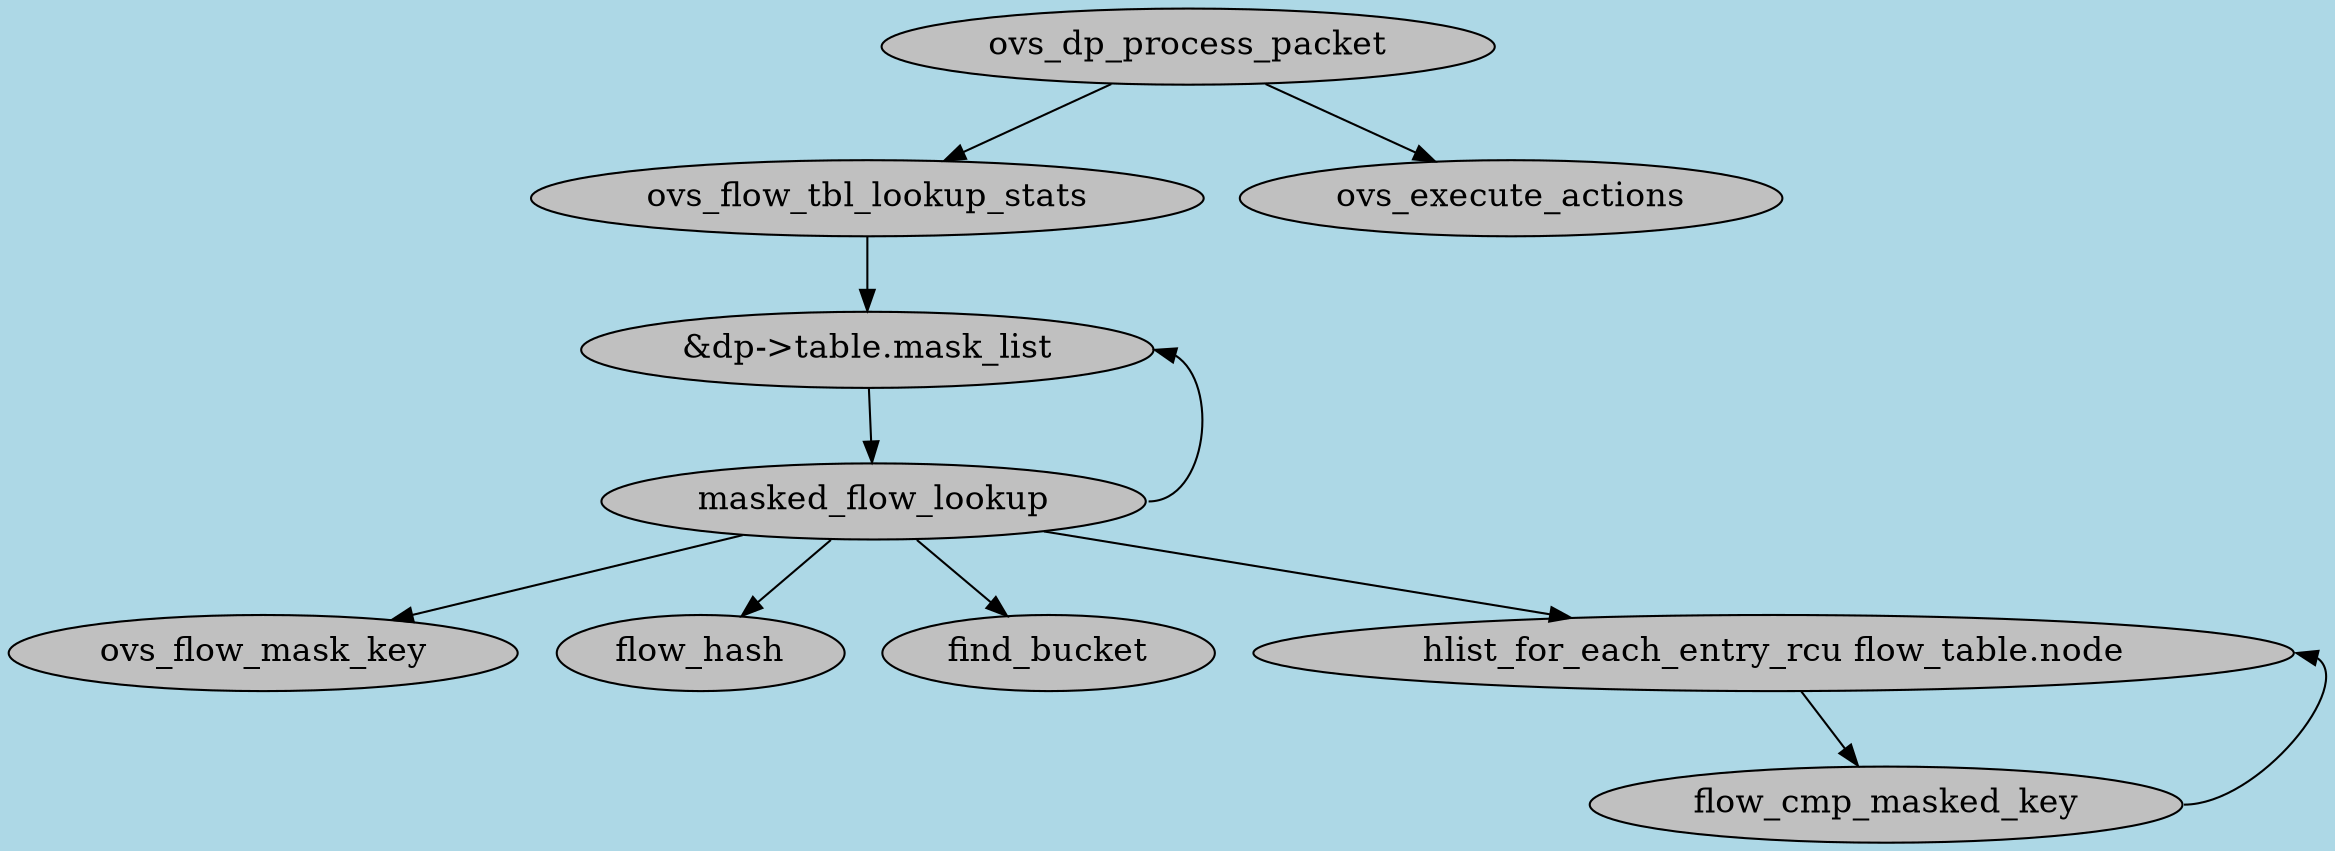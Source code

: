 digraph g {
graph [
bgcolor = "lightblue"
style="filled"
gradientangle = 270];
node [
fontsize = "16"
shape = "ellipse"
style="filled"
gradientangle=90
];
edge [
];
#--------------------------------------------------------------------------------------------------------------------------------

## Part 1: packet input

"ovs_dp_process_packet" [
  gradientangle="90"
  fillcolor = "gray"
];

"ovs_flow_tbl_lookup_stats" [
  gradientangle="90"
  fillcolor = "gray"
];

"ovs_execute_actions" [
  gradientangle="90"
  fillcolor = "gray"
];

"loop_mask_list" [
  label = "&dp->table.mask_list"
  fillcolor = "gray"
];

"masked_flow_lookup" [
  fillcolor = "gray"
];

"ovs_flow_mask_key" [ fillcolor = "gray" ];
"flow_hash" [ fillcolor = "gray" ];
"find_bucket" [ fillcolor = "gray" ];
"flow_cmp_masked_key" [ fillcolor = "gray" ];

"hlist_loop_each_node" [
  label = "hlist_for_each_entry_rcu flow_table.node"
  fillcolor = "gray"
];

"ovs_dp_process_packet"-> "ovs_flow_tbl_lookup_stats" -> "loop_mask_list" -> "masked_flow_lookup" [
id = 100, color="black"
];

"ovs_dp_process_packet"-> "ovs_execute_actions" [
id = 100, color="black"
];

"masked_flow_lookup":e-> "loop_mask_list":e [ id = 100, color="black" ];
"masked_flow_lookup"-> "ovs_flow_mask_key" [ id = 100, color="black" ];
"masked_flow_lookup"-> "flow_hash" [ id = 100, color="black" ];
"masked_flow_lookup"-> "find_bucket" [ id = 100, color="black" ];
"masked_flow_lookup"-> "hlist_loop_each_node" [ id = 100, color="black" ];
"hlist_loop_each_node"-> "flow_cmp_masked_key" [ id = 100, color="black" ];
"flow_cmp_masked_key":e-> "hlist_loop_each_node":e [ id = 100, color="black" ];

#--------------------------------------------------------------------------------------------------------------------------------

}
